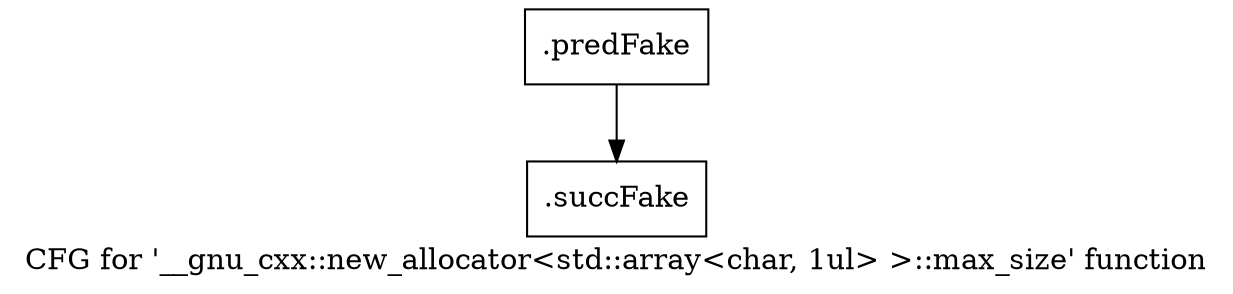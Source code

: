 digraph "CFG for '__gnu_cxx::new_allocator\<std::array\<char, 1ul\> \>::max_size' function" {
	label="CFG for '__gnu_cxx::new_allocator\<std::array\<char, 1ul\> \>::max_size' function";

	Node0x520f110 [shape=record,filename="",linenumber="",label="{.predFake}"];
	Node0x520f110 -> Node0x52cfa20[ callList="" memoryops="" filename="/home/akhilkushe/Xilinx/Vitis_HLS/2021.2/tps/lnx64/gcc-6.2.0/lib/gcc/x86_64-pc-linux-gnu/6.2.0/../../../../include/c++/6.2.0/ext/new_allocator.h" execusionnum="1"];
	Node0x52cfa20 [shape=record,filename="/home/akhilkushe/Xilinx/Vitis_HLS/2021.2/tps/lnx64/gcc-6.2.0/lib/gcc/x86_64-pc-linux-gnu/6.2.0/../../../../include/c++/6.2.0/ext/new_allocator.h",linenumber="114",label="{.succFake}"];
}
